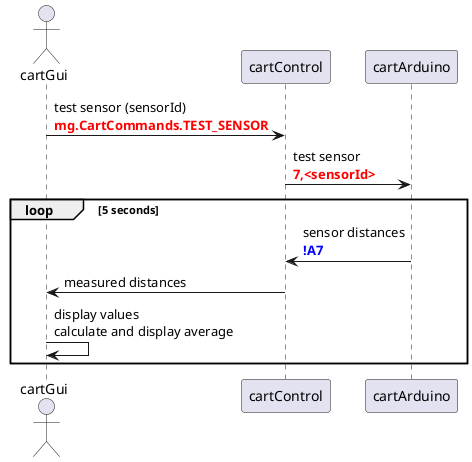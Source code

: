 @startuml
    actor cartGui
    cartGui -> cartControl : test sensor (sensorId)\n<font color=red><b>mg.CartCommands.TEST_SENSOR
    cartControl -> cartArduino : test sensor\n<font color=red><b>7,<sensorId>
    loop 5 seconds
        cartArduino -> cartControl : sensor distances\n<font color=blue><b>!A7
        cartControl -> cartGui : measured distances
        cartGui -> cartGui : display values\ncalculate and display average
    end
@enduml
